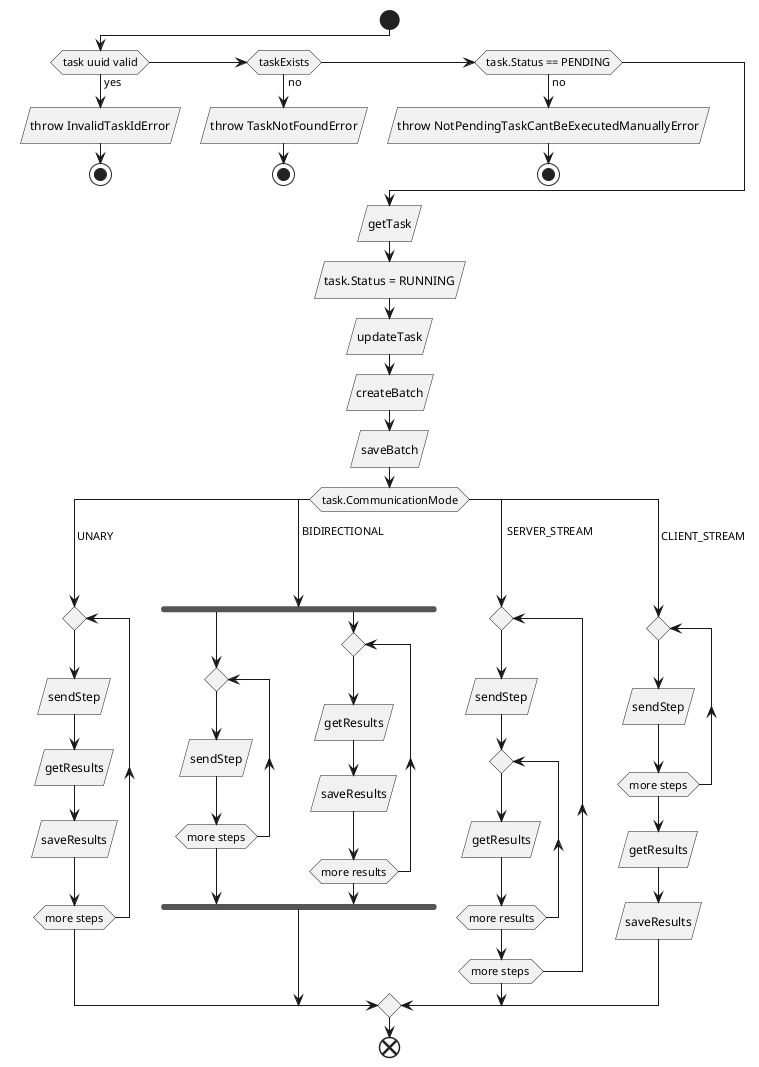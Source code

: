 @startuml

start

if (task uuid valid) then (yes)
  :throw InvalidTaskIdError/
  stop
elseif (taskExists) then (no)
  :throw TaskNotFoundError/
  stop
elseif (task.Status == PENDING) then (no)
  :throw NotPendingTaskCantBeExecutedManuallyError/
  stop
else ()
endif
  :getTask/
  :task.Status = RUNNING/
  :updateTask/
  :createBatch/
  :saveBatch/
switch (task.CommunicationMode)
case ( UNARY )
    label space
    repeat
        :sendStep/
        :getResults/
        :saveResults/
    repeat while (more steps)
case ( BIDIRECTIONAL )
    label space
    fork
        repeat
            :sendStep/
        repeat while (more steps)
    fork again
        repeat
            :getResults/
            :saveResults/
        repeat while (more results)
    end fork
case (  SERVER_STREAM )
    label space
    repeat
        :sendStep/
        repeat
            :getResults/
        repeat while (more results)
    repeat while (more steps )
case ( CLIENT_STREAM \n\n\n)
    repeat
        :sendStep/
    repeat while (more steps)
    :getResults/
    :saveResults/
endswitch

end
@enduml